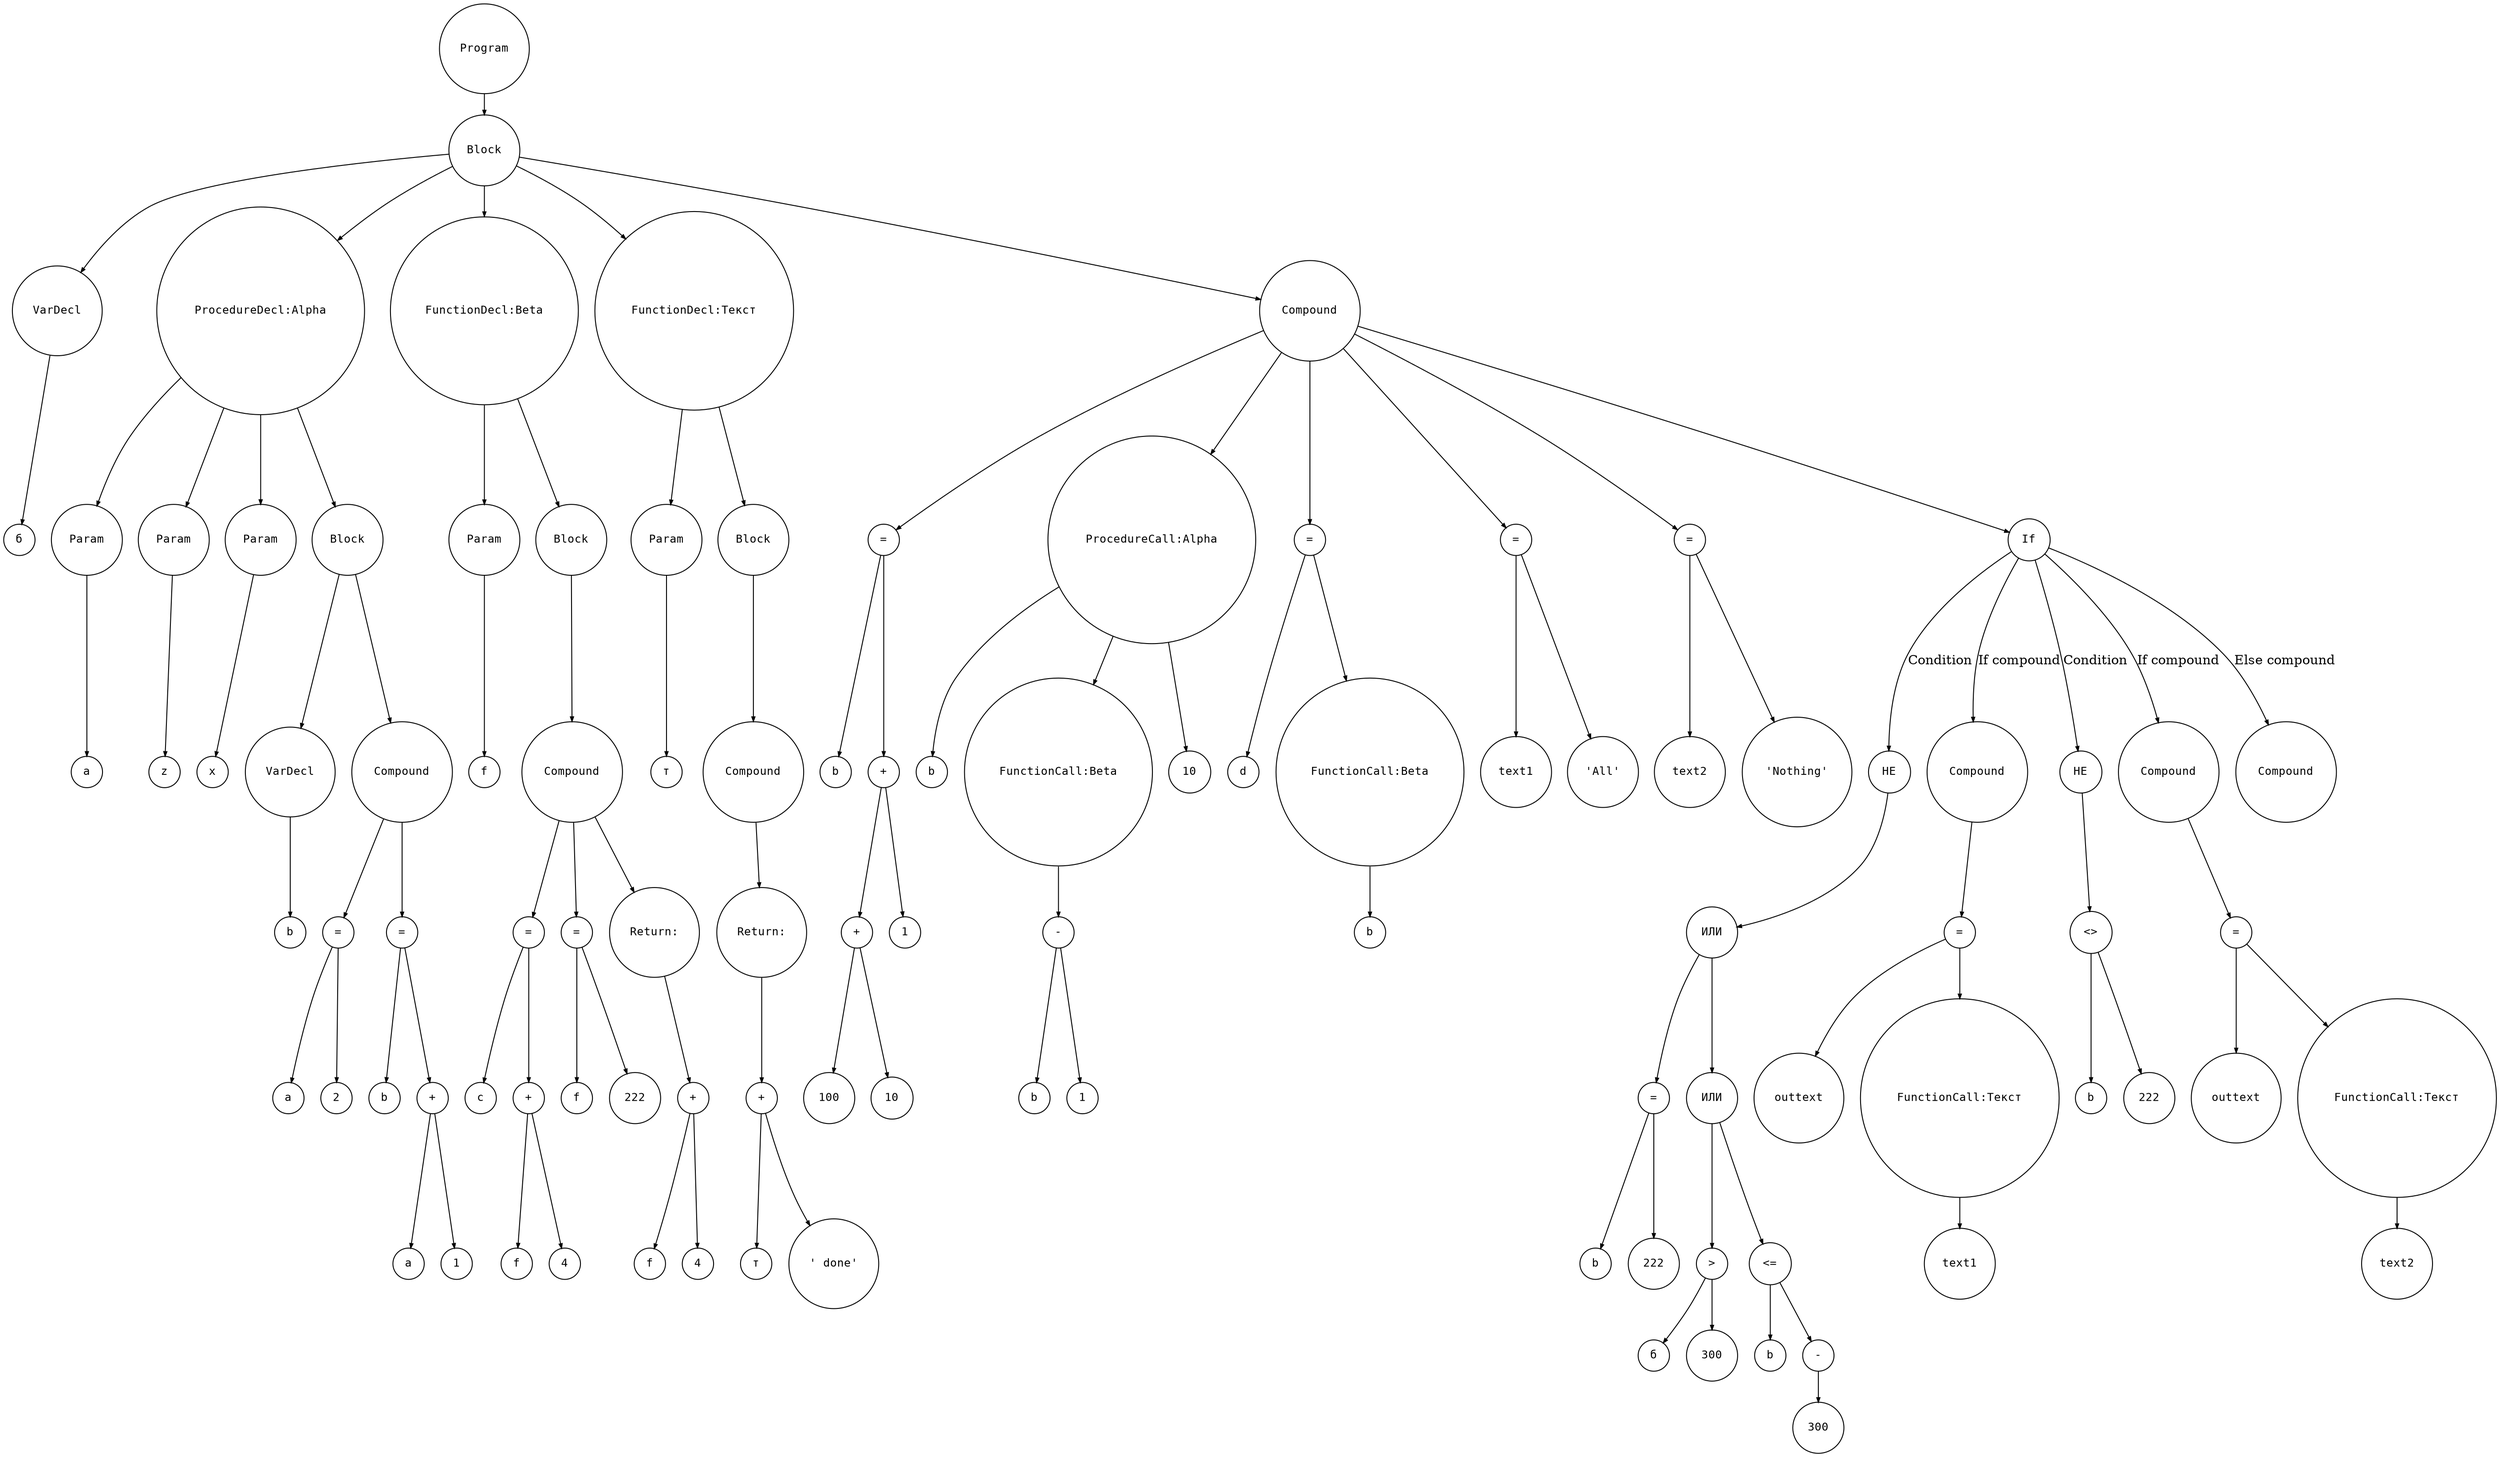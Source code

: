 
digraph astgraph {
    node[shape = circle, fontsize = 12, fontname = "Courier", height = .1];
    ranksep = .3;
    edge[arrowsize = .5]
              node1 [label="Program"]
  node2 [label="Block"]
  node3 [label="VarDecl"]
  node4 [label="б"]
  node3 -> node4
  node2 -> node3
  node5 [label="ProcedureDecl:Alpha"]
  node6 [label="Param"]
  node7 [label="a"]
  node6 -> node7
  node5 -> node6
  node8 [label="Param"]
  node9 [label="z"]
  node8 -> node9
  node5 -> node8
  node10 [label="Param"]
  node11 [label="x"]
  node10 -> node11
  node5 -> node10
  node12 [label="Block"]
  node13 [label="VarDecl"]
  node14 [label="b"]
  node13 -> node14
  node12 -> node13
  node15 [label="Compound"]
  node16 [label="="]
  node17 [label="a"]
  node18 [label="2"]
  node16 -> node17
  node16 -> node18
  node15 -> node16
  node19 [label="="]
  node20 [label="b"]
  node21 [label="+"]
  node22 [label="a"]
  node23 [label="1"]
  node21 -> node22
  node21 -> node23
  node19 -> node20
  node19 -> node21
  node15 -> node19
  node12 -> node15
  node5 -> node12
  node2 -> node5
  node24 [label="FunctionDecl:Beta"]
  node25 [label="Param"]
  node26 [label="f"]
  node25 -> node26
  node24 -> node25
  node27 [label="Block"]
  node28 [label="Compound"]
  node29 [label="="]
  node30 [label="c"]
  node31 [label="+"]
  node32 [label="f"]
  node33 [label="4"]
  node31 -> node32
  node31 -> node33
  node29 -> node30
  node29 -> node31
  node28 -> node29
  node34 [label="="]
  node35 [label="f"]
  node36 [label="222"]
  node34 -> node35
  node34 -> node36
  node28 -> node34
  node37 [label="Return:"]
  node38 [label="+"]
  node39 [label="f"]
  node40 [label="4"]
  node38 -> node39
  node38 -> node40
  node37 -> node38
  node28 -> node37
  node27 -> node28
  node24 -> node27
  node2 -> node24
  node41 [label="FunctionDecl:Текст"]
  node42 [label="Param"]
  node43 [label="т"]
  node42 -> node43
  node41 -> node42
  node44 [label="Block"]
  node45 [label="Compound"]
  node46 [label="Return:"]
  node47 [label="+"]
  node48 [label="т"]
  node49 [label="' done'"]
  node47 -> node48
  node47 -> node49
  node46 -> node47
  node45 -> node46
  node44 -> node45
  node41 -> node44
  node2 -> node41
  node50 [label="Compound"]
  node51 [label="="]
  node52 [label="b"]
  node53 [label="+"]
  node54 [label="+"]
  node55 [label="100"]
  node56 [label="10"]
  node54 -> node55
  node54 -> node56
  node57 [label="1"]
  node53 -> node54
  node53 -> node57
  node51 -> node52
  node51 -> node53
  node50 -> node51
  node58 [label="ProcedureCall:Alpha"]
  node59 [label="b"]
  node58 -> node59
  node60 [label="FunctionCall:Beta"]
  node61 [label="-"]
  node62 [label="b"]
  node63 [label="1"]
  node61 -> node62
  node61 -> node63
  node60 -> node61
  node58 -> node60
  node64 [label="10"]
  node58 -> node64
  node50 -> node58
  node65 [label="="]
  node66 [label="d"]
  node67 [label="FunctionCall:Beta"]
  node68 [label="b"]
  node67 -> node68
  node65 -> node66
  node65 -> node67
  node50 -> node65
  node69 [label="="]
  node70 [label="text1"]
  node71 [label="'All'"]
  node69 -> node70
  node69 -> node71
  node50 -> node69
  node72 [label="="]
  node73 [label="text2"]
  node74 [label="'Nothing'"]
  node72 -> node73
  node72 -> node74
  node50 -> node72
  node75 [label="If"]
  node76 [label="НЕ"]
  node77 [label="ИЛИ"]
  node78 [label="="]
  node79 [label="b"]
  node80 [label="222"]
  node78 -> node79
  node78 -> node80
  node81 [label="ИЛИ"]
  node82 [label=">"]
  node83 [label="б"]
  node84 [label="300"]
  node82 -> node83
  node82 -> node84
  node85 [label="<="]
  node86 [label="b"]
  node87 [label="-"]
  node88 [label="300"]
  node87 -> node88
  node85 -> node86
  node85 -> node87
  node81 -> node82
  node81 -> node85
  node77 -> node78
  node77 -> node81
  node76 -> node77
  node75 -> node76 [label="Condition"]
  node89 [label="Compound"]
  node90 [label="="]
  node91 [label="outtext"]
  node92 [label="FunctionCall:Текст"]
  node93 [label="text1"]
  node92 -> node93
  node90 -> node91
  node90 -> node92
  node89 -> node90
  node75 -> node89 [label="If compound"]
  node94 [label="НЕ"]
  node95 [label="<>"]
  node96 [label="b"]
  node97 [label="222"]
  node95 -> node96
  node95 -> node97
  node94 -> node95
  node75 -> node94 [label="Condition"]
  node98 [label="Compound"]
  node99 [label="="]
  node100 [label="outtext"]
  node101 [label="FunctionCall:Текст"]
  node102 [label="text2"]
  node101 -> node102
  node99 -> node100
  node99 -> node101
  node98 -> node99
  node75 -> node98 [label="If compound"]
  node103 [label="Compound"]
  node75 -> node103 [label="Else compound"]
  node50 -> node75
  node2 -> node50
  node1 -> node2
}